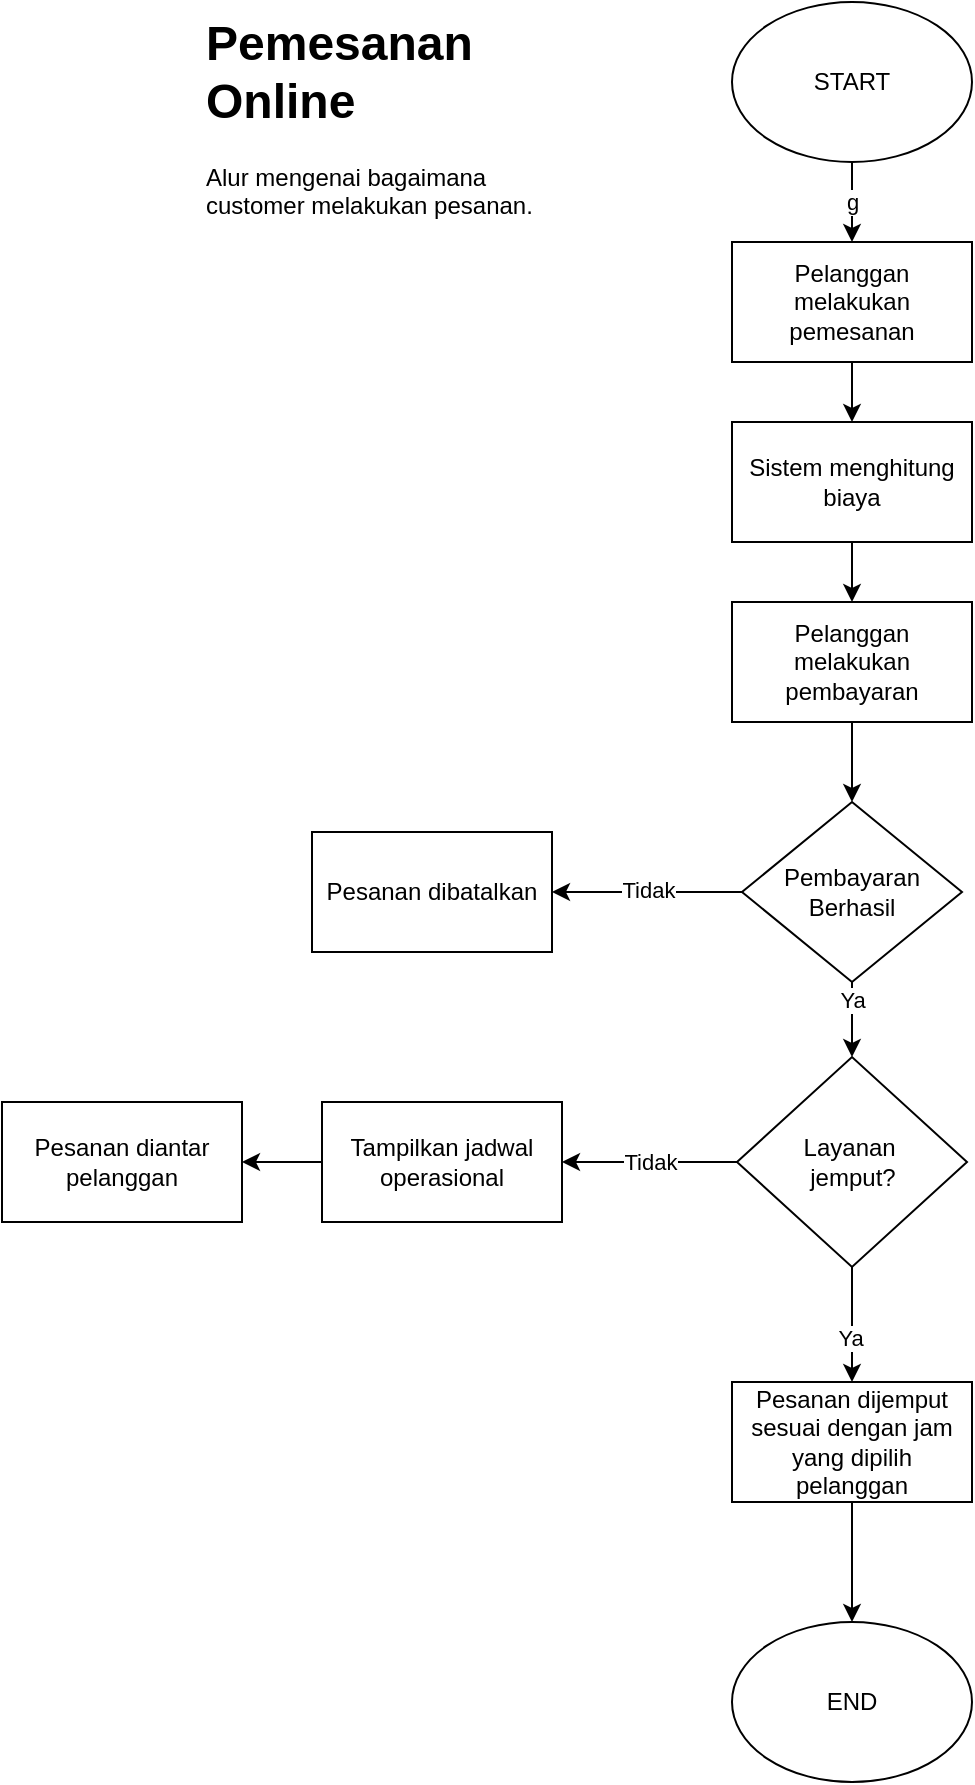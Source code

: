 <mxfile version="26.0.10" pages="2">
  <diagram name="Pemesanan Online" id="-Wyo0hSS3IOV0e9g7ALJ">
    <mxGraphModel dx="1137" dy="684" grid="1" gridSize="10" guides="1" tooltips="1" connect="1" arrows="1" fold="1" page="1" pageScale="1" pageWidth="1000" pageHeight="2000" math="0" shadow="0">
      <root>
        <mxCell id="0" />
        <mxCell id="1" parent="0" />
        <mxCell id="3yCHpHKNm5vZJp_wMgbb-9" value="g" style="edgeStyle=orthogonalEdgeStyle;rounded=0;orthogonalLoop=1;jettySize=auto;html=1;entryX=0.5;entryY=0;entryDx=0;entryDy=0;" edge="1" parent="1" source="3yCHpHKNm5vZJp_wMgbb-1" target="3yCHpHKNm5vZJp_wMgbb-2">
          <mxGeometry relative="1" as="geometry" />
        </mxCell>
        <mxCell id="3yCHpHKNm5vZJp_wMgbb-1" value="START" style="ellipse;whiteSpace=wrap;html=1;" vertex="1" parent="1">
          <mxGeometry x="405" y="40" width="120" height="80" as="geometry" />
        </mxCell>
        <mxCell id="3yCHpHKNm5vZJp_wMgbb-10" style="edgeStyle=orthogonalEdgeStyle;rounded=0;orthogonalLoop=1;jettySize=auto;html=1;" edge="1" parent="1" source="3yCHpHKNm5vZJp_wMgbb-2" target="3yCHpHKNm5vZJp_wMgbb-3">
          <mxGeometry relative="1" as="geometry" />
        </mxCell>
        <mxCell id="3yCHpHKNm5vZJp_wMgbb-2" value="Pelanggan melakukan pemesanan" style="rounded=0;whiteSpace=wrap;html=1;" vertex="1" parent="1">
          <mxGeometry x="405" y="160" width="120" height="60" as="geometry" />
        </mxCell>
        <mxCell id="3yCHpHKNm5vZJp_wMgbb-11" style="edgeStyle=orthogonalEdgeStyle;rounded=0;orthogonalLoop=1;jettySize=auto;html=1;entryX=0.5;entryY=0;entryDx=0;entryDy=0;" edge="1" parent="1" source="3yCHpHKNm5vZJp_wMgbb-3" target="3yCHpHKNm5vZJp_wMgbb-4">
          <mxGeometry relative="1" as="geometry" />
        </mxCell>
        <mxCell id="3yCHpHKNm5vZJp_wMgbb-3" value="Sistem menghitung biaya" style="rounded=0;whiteSpace=wrap;html=1;" vertex="1" parent="1">
          <mxGeometry x="405" y="250" width="120" height="60" as="geometry" />
        </mxCell>
        <mxCell id="3yCHpHKNm5vZJp_wMgbb-12" style="edgeStyle=orthogonalEdgeStyle;rounded=0;orthogonalLoop=1;jettySize=auto;html=1;entryX=0.5;entryY=0;entryDx=0;entryDy=0;" edge="1" parent="1" source="3yCHpHKNm5vZJp_wMgbb-4" target="3yCHpHKNm5vZJp_wMgbb-5">
          <mxGeometry relative="1" as="geometry" />
        </mxCell>
        <mxCell id="3yCHpHKNm5vZJp_wMgbb-4" value="Pelanggan melakukan pembayaran" style="rounded=0;whiteSpace=wrap;html=1;" vertex="1" parent="1">
          <mxGeometry x="405" y="340" width="120" height="60" as="geometry" />
        </mxCell>
        <mxCell id="3yCHpHKNm5vZJp_wMgbb-13" style="edgeStyle=orthogonalEdgeStyle;rounded=0;orthogonalLoop=1;jettySize=auto;html=1;entryX=1;entryY=0.5;entryDx=0;entryDy=0;" edge="1" parent="1" source="3yCHpHKNm5vZJp_wMgbb-5" target="3yCHpHKNm5vZJp_wMgbb-8">
          <mxGeometry relative="1" as="geometry" />
        </mxCell>
        <mxCell id="3yCHpHKNm5vZJp_wMgbb-17" value="Tidak" style="edgeLabel;html=1;align=center;verticalAlign=middle;resizable=0;points=[];" vertex="1" connectable="0" parent="3yCHpHKNm5vZJp_wMgbb-13">
          <mxGeometry x="0.002" y="-1" relative="1" as="geometry">
            <mxPoint as="offset" />
          </mxGeometry>
        </mxCell>
        <mxCell id="OCHQxBlXd7MHM6V3-oPM-5" style="edgeStyle=orthogonalEdgeStyle;rounded=0;orthogonalLoop=1;jettySize=auto;html=1;" edge="1" parent="1" source="3yCHpHKNm5vZJp_wMgbb-5" target="OCHQxBlXd7MHM6V3-oPM-1">
          <mxGeometry relative="1" as="geometry" />
        </mxCell>
        <mxCell id="OCHQxBlXd7MHM6V3-oPM-6" value="Ya" style="edgeLabel;html=1;align=center;verticalAlign=middle;resizable=0;points=[];" vertex="1" connectable="0" parent="OCHQxBlXd7MHM6V3-oPM-5">
          <mxGeometry x="-0.585" relative="1" as="geometry">
            <mxPoint as="offset" />
          </mxGeometry>
        </mxCell>
        <mxCell id="3yCHpHKNm5vZJp_wMgbb-5" value="Pembayaran Berhasil" style="rhombus;whiteSpace=wrap;html=1;" vertex="1" parent="1">
          <mxGeometry x="410" y="440" width="110" height="90" as="geometry" />
        </mxCell>
        <mxCell id="3yCHpHKNm5vZJp_wMgbb-6" value="Pesanan diantar pelanggan" style="rounded=0;whiteSpace=wrap;html=1;" vertex="1" parent="1">
          <mxGeometry x="40" y="590" width="120" height="60" as="geometry" />
        </mxCell>
        <mxCell id="3yCHpHKNm5vZJp_wMgbb-7" value="END" style="ellipse;whiteSpace=wrap;html=1;" vertex="1" parent="1">
          <mxGeometry x="405" y="850" width="120" height="80" as="geometry" />
        </mxCell>
        <mxCell id="3yCHpHKNm5vZJp_wMgbb-8" value="Pesanan dibatalkan" style="rounded=0;whiteSpace=wrap;html=1;" vertex="1" parent="1">
          <mxGeometry x="195" y="455" width="120" height="60" as="geometry" />
        </mxCell>
        <mxCell id="3yCHpHKNm5vZJp_wMgbb-19" value="&lt;h1 style=&quot;margin-top: 0px;&quot;&gt;Pemesanan Online&lt;/h1&gt;&lt;p&gt;Alur mengenai bagaimana customer melakukan pesanan.&lt;/p&gt;" style="text;html=1;whiteSpace=wrap;overflow=hidden;rounded=0;" vertex="1" parent="1">
          <mxGeometry x="140" y="40" width="180" height="120" as="geometry" />
        </mxCell>
        <mxCell id="OCHQxBlXd7MHM6V3-oPM-3" value="Tidak" style="edgeStyle=orthogonalEdgeStyle;rounded=0;orthogonalLoop=1;jettySize=auto;html=1;entryX=1;entryY=0.5;entryDx=0;entryDy=0;" edge="1" parent="1" source="OCHQxBlXd7MHM6V3-oPM-1" target="OCHQxBlXd7MHM6V3-oPM-2">
          <mxGeometry relative="1" as="geometry" />
        </mxCell>
        <mxCell id="OCHQxBlXd7MHM6V3-oPM-8" style="edgeStyle=orthogonalEdgeStyle;rounded=0;orthogonalLoop=1;jettySize=auto;html=1;" edge="1" parent="1" source="OCHQxBlXd7MHM6V3-oPM-1" target="OCHQxBlXd7MHM6V3-oPM-7">
          <mxGeometry relative="1" as="geometry" />
        </mxCell>
        <mxCell id="OCHQxBlXd7MHM6V3-oPM-10" value="Ya" style="edgeLabel;html=1;align=center;verticalAlign=middle;resizable=0;points=[];" vertex="1" connectable="0" parent="OCHQxBlXd7MHM6V3-oPM-8">
          <mxGeometry x="0.219" y="-1" relative="1" as="geometry">
            <mxPoint as="offset" />
          </mxGeometry>
        </mxCell>
        <mxCell id="OCHQxBlXd7MHM6V3-oPM-1" value="Layanan&amp;nbsp;&lt;div&gt;jemput?&lt;/div&gt;" style="rhombus;whiteSpace=wrap;html=1;direction=south;" vertex="1" parent="1">
          <mxGeometry x="407.5" y="567.5" width="115" height="105" as="geometry" />
        </mxCell>
        <mxCell id="OCHQxBlXd7MHM6V3-oPM-4" style="edgeStyle=orthogonalEdgeStyle;rounded=0;orthogonalLoop=1;jettySize=auto;html=1;" edge="1" parent="1" source="OCHQxBlXd7MHM6V3-oPM-2" target="3yCHpHKNm5vZJp_wMgbb-6">
          <mxGeometry relative="1" as="geometry" />
        </mxCell>
        <mxCell id="OCHQxBlXd7MHM6V3-oPM-2" value="Tampilkan jadwal operasional" style="rounded=0;whiteSpace=wrap;html=1;" vertex="1" parent="1">
          <mxGeometry x="200" y="590" width="120" height="60" as="geometry" />
        </mxCell>
        <mxCell id="OCHQxBlXd7MHM6V3-oPM-9" style="edgeStyle=orthogonalEdgeStyle;rounded=0;orthogonalLoop=1;jettySize=auto;html=1;" edge="1" parent="1" source="OCHQxBlXd7MHM6V3-oPM-7" target="3yCHpHKNm5vZJp_wMgbb-7">
          <mxGeometry relative="1" as="geometry" />
        </mxCell>
        <mxCell id="OCHQxBlXd7MHM6V3-oPM-7" value="Pesanan dijemput sesuai dengan jam yang dipilih pelanggan" style="rounded=0;whiteSpace=wrap;html=1;" vertex="1" parent="1">
          <mxGeometry x="405" y="730" width="120" height="60" as="geometry" />
        </mxCell>
      </root>
    </mxGraphModel>
  </diagram>
  <diagram name="Proses Pesanan" id="xkMfCHw5UZnkHWO_G2BD">
    <mxGraphModel dx="2388" dy="1436" grid="1" gridSize="10" guides="1" tooltips="1" connect="1" arrows="1" fold="1" page="1" pageScale="1" pageWidth="10000" pageHeight="10000" math="0" shadow="0">
      <root>
        <mxCell id="sRl0FtZXHLcyQRsZ2hQA-0" />
        <mxCell id="sRl0FtZXHLcyQRsZ2hQA-1" parent="sRl0FtZXHLcyQRsZ2hQA-0" />
        <mxCell id="PE-GAAiJWMo0IYzRv9Ax-10" style="edgeStyle=orthogonalEdgeStyle;rounded=0;orthogonalLoop=1;jettySize=auto;html=1;" edge="1" parent="sRl0FtZXHLcyQRsZ2hQA-1" source="sRl0FtZXHLcyQRsZ2hQA-3" target="PE-GAAiJWMo0IYzRv9Ax-1">
          <mxGeometry relative="1" as="geometry" />
        </mxCell>
        <mxCell id="sRl0FtZXHLcyQRsZ2hQA-3" value="START" style="ellipse;whiteSpace=wrap;html=1;" vertex="1" parent="sRl0FtZXHLcyQRsZ2hQA-1">
          <mxGeometry x="590" y="40" width="120" height="80" as="geometry" />
        </mxCell>
        <mxCell id="sRl0FtZXHLcyQRsZ2hQA-4" style="edgeStyle=orthogonalEdgeStyle;rounded=0;orthogonalLoop=1;jettySize=auto;html=1;" edge="1" parent="sRl0FtZXHLcyQRsZ2hQA-1" source="sRl0FtZXHLcyQRsZ2hQA-5" target="sRl0FtZXHLcyQRsZ2hQA-7">
          <mxGeometry relative="1" as="geometry" />
        </mxCell>
        <mxCell id="sRl0FtZXHLcyQRsZ2hQA-5" value="Staff memilih pesanan yang akan diproses" style="rounded=0;whiteSpace=wrap;html=1;" vertex="1" parent="sRl0FtZXHLcyQRsZ2hQA-1">
          <mxGeometry x="590" y="340" width="120" height="60" as="geometry" />
        </mxCell>
        <mxCell id="sRl0FtZXHLcyQRsZ2hQA-6" style="edgeStyle=orthogonalEdgeStyle;rounded=0;orthogonalLoop=1;jettySize=auto;html=1;entryX=0.5;entryY=0;entryDx=0;entryDy=0;" edge="1" parent="sRl0FtZXHLcyQRsZ2hQA-1" source="sRl0FtZXHLcyQRsZ2hQA-7" target="sRl0FtZXHLcyQRsZ2hQA-9">
          <mxGeometry relative="1" as="geometry" />
        </mxCell>
        <mxCell id="sRl0FtZXHLcyQRsZ2hQA-7" value="Staff memproses pesanan dan statusnya jadi on progress" style="rounded=0;whiteSpace=wrap;html=1;" vertex="1" parent="sRl0FtZXHLcyQRsZ2hQA-1">
          <mxGeometry x="590" y="450" width="120" height="60" as="geometry" />
        </mxCell>
        <mxCell id="sRl0FtZXHLcyQRsZ2hQA-8" style="edgeStyle=orthogonalEdgeStyle;rounded=0;orthogonalLoop=1;jettySize=auto;html=1;entryX=0.5;entryY=0;entryDx=0;entryDy=0;" edge="1" parent="sRl0FtZXHLcyQRsZ2hQA-1" source="sRl0FtZXHLcyQRsZ2hQA-9" target="sRl0FtZXHLcyQRsZ2hQA-14">
          <mxGeometry relative="1" as="geometry" />
        </mxCell>
        <mxCell id="sRl0FtZXHLcyQRsZ2hQA-9" value="Staff menandai pesanan selesai" style="rounded=0;whiteSpace=wrap;html=1;" vertex="1" parent="sRl0FtZXHLcyQRsZ2hQA-1">
          <mxGeometry x="590" y="540" width="120" height="60" as="geometry" />
        </mxCell>
        <mxCell id="sRl0FtZXHLcyQRsZ2hQA-10" style="edgeStyle=orthogonalEdgeStyle;rounded=0;orthogonalLoop=1;jettySize=auto;html=1;entryX=1;entryY=0.5;entryDx=0;entryDy=0;" edge="1" parent="sRl0FtZXHLcyQRsZ2hQA-1" source="sRl0FtZXHLcyQRsZ2hQA-14" target="sRl0FtZXHLcyQRsZ2hQA-18">
          <mxGeometry relative="1" as="geometry" />
        </mxCell>
        <mxCell id="sRl0FtZXHLcyQRsZ2hQA-11" value="Tidak" style="edgeLabel;html=1;align=center;verticalAlign=middle;resizable=0;points=[];" vertex="1" connectable="0" parent="sRl0FtZXHLcyQRsZ2hQA-10">
          <mxGeometry x="0.002" y="-1" relative="1" as="geometry">
            <mxPoint as="offset" />
          </mxGeometry>
        </mxCell>
        <mxCell id="sRl0FtZXHLcyQRsZ2hQA-12" value="" style="edgeStyle=orthogonalEdgeStyle;rounded=0;orthogonalLoop=1;jettySize=auto;html=1;" edge="1" parent="sRl0FtZXHLcyQRsZ2hQA-1" source="sRl0FtZXHLcyQRsZ2hQA-14" target="sRl0FtZXHLcyQRsZ2hQA-16">
          <mxGeometry relative="1" as="geometry" />
        </mxCell>
        <mxCell id="sRl0FtZXHLcyQRsZ2hQA-13" value="Ya" style="edgeStyle=orthogonalEdgeStyle;rounded=0;orthogonalLoop=1;jettySize=auto;html=1;" edge="1" parent="sRl0FtZXHLcyQRsZ2hQA-1" source="sRl0FtZXHLcyQRsZ2hQA-14" target="sRl0FtZXHLcyQRsZ2hQA-16">
          <mxGeometry relative="1" as="geometry" />
        </mxCell>
        <mxCell id="sRl0FtZXHLcyQRsZ2hQA-14" value="Layanan&amp;nbsp;&lt;div&gt;Antar?&lt;/div&gt;" style="rhombus;whiteSpace=wrap;html=1;" vertex="1" parent="sRl0FtZXHLcyQRsZ2hQA-1">
          <mxGeometry x="595" y="640" width="110" height="90" as="geometry" />
        </mxCell>
        <mxCell id="sRl0FtZXHLcyQRsZ2hQA-15" style="edgeStyle=orthogonalEdgeStyle;rounded=0;orthogonalLoop=1;jettySize=auto;html=1;" edge="1" parent="sRl0FtZXHLcyQRsZ2hQA-1" source="sRl0FtZXHLcyQRsZ2hQA-16" target="sRl0FtZXHLcyQRsZ2hQA-17">
          <mxGeometry relative="1" as="geometry" />
        </mxCell>
        <mxCell id="sRl0FtZXHLcyQRsZ2hQA-16" value="Pesanan dikirim ke pelanggan" style="rounded=0;whiteSpace=wrap;html=1;" vertex="1" parent="sRl0FtZXHLcyQRsZ2hQA-1">
          <mxGeometry x="590" y="770" width="120" height="60" as="geometry" />
        </mxCell>
        <mxCell id="sRl0FtZXHLcyQRsZ2hQA-17" value="END" style="ellipse;whiteSpace=wrap;html=1;" vertex="1" parent="sRl0FtZXHLcyQRsZ2hQA-1">
          <mxGeometry x="590" y="870" width="120" height="80" as="geometry" />
        </mxCell>
        <mxCell id="sRl0FtZXHLcyQRsZ2hQA-18" value="Menunggu pesanan diambil" style="rounded=0;whiteSpace=wrap;html=1;" vertex="1" parent="sRl0FtZXHLcyQRsZ2hQA-1">
          <mxGeometry x="380" y="655" width="120" height="60" as="geometry" />
        </mxCell>
        <mxCell id="sRl0FtZXHLcyQRsZ2hQA-19" value="&lt;h1 style=&quot;margin-top: 0px;&quot;&gt;Proses Pesanan&lt;/h1&gt;&lt;p&gt;Alur mengenai bagaimana staff menerima pesanan, memproses dan menyelesaikan pesanan&lt;/p&gt;" style="text;html=1;whiteSpace=wrap;overflow=hidden;rounded=0;" vertex="1" parent="sRl0FtZXHLcyQRsZ2hQA-1">
          <mxGeometry x="160" y="70" width="180" height="120" as="geometry" />
        </mxCell>
        <mxCell id="PE-GAAiJWMo0IYzRv9Ax-4" style="edgeStyle=orthogonalEdgeStyle;rounded=0;orthogonalLoop=1;jettySize=auto;html=1;" edge="1" parent="sRl0FtZXHLcyQRsZ2hQA-1" source="PE-GAAiJWMo0IYzRv9Ax-1" target="PE-GAAiJWMo0IYzRv9Ax-2">
          <mxGeometry relative="1" as="geometry" />
        </mxCell>
        <mxCell id="PE-GAAiJWMo0IYzRv9Ax-7" value="Tidak" style="edgeLabel;html=1;align=center;verticalAlign=middle;resizable=0;points=[];" vertex="1" connectable="0" parent="PE-GAAiJWMo0IYzRv9Ax-4">
          <mxGeometry x="-0.039" y="-1" relative="1" as="geometry">
            <mxPoint as="offset" />
          </mxGeometry>
        </mxCell>
        <mxCell id="PE-GAAiJWMo0IYzRv9Ax-8" value="Ya" style="edgeStyle=orthogonalEdgeStyle;rounded=0;orthogonalLoop=1;jettySize=auto;html=1;" edge="1" parent="sRl0FtZXHLcyQRsZ2hQA-1" source="PE-GAAiJWMo0IYzRv9Ax-1" target="sRl0FtZXHLcyQRsZ2hQA-5">
          <mxGeometry relative="1" as="geometry" />
        </mxCell>
        <mxCell id="PE-GAAiJWMo0IYzRv9Ax-1" value="Pesanan Online" style="rhombus;whiteSpace=wrap;html=1;" vertex="1" parent="sRl0FtZXHLcyQRsZ2hQA-1">
          <mxGeometry x="595" y="160" width="110" height="100" as="geometry" />
        </mxCell>
        <mxCell id="PE-GAAiJWMo0IYzRv9Ax-6" style="edgeStyle=orthogonalEdgeStyle;rounded=0;orthogonalLoop=1;jettySize=auto;html=1;entryX=0.021;entryY=0.524;entryDx=0;entryDy=0;entryPerimeter=0;" edge="1" parent="sRl0FtZXHLcyQRsZ2hQA-1" target="sRl0FtZXHLcyQRsZ2hQA-5">
          <mxGeometry relative="1" as="geometry">
            <mxPoint x="410.0" y="240" as="sourcePoint" />
            <mxPoint x="571.92" y="375.58" as="targetPoint" />
            <Array as="points">
              <mxPoint x="450" y="240" />
              <mxPoint x="450" y="371" />
            </Array>
          </mxGeometry>
        </mxCell>
        <mxCell id="PE-GAAiJWMo0IYzRv9Ax-2" value="Staff mencatat pesanan" style="rounded=0;whiteSpace=wrap;html=1;" vertex="1" parent="sRl0FtZXHLcyQRsZ2hQA-1">
          <mxGeometry x="390" y="180" width="120" height="60" as="geometry" />
        </mxCell>
      </root>
    </mxGraphModel>
  </diagram>
</mxfile>
